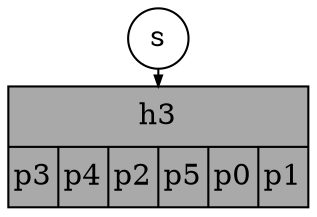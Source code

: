 digraph H007 {
    node [shape=circle,fixedsize=1,width=0.4,height=0.4,fillcolor="darkgray"];
	edge [arrowsize=0.5];
	nodesep=0.1;
	ranksep=0.1;
    s -> h3;
    h3 [style="filled",shape="record",label="{h3|{p3|p4|p2|p5|p0|p1}}",width=2,height=0.8];
}
